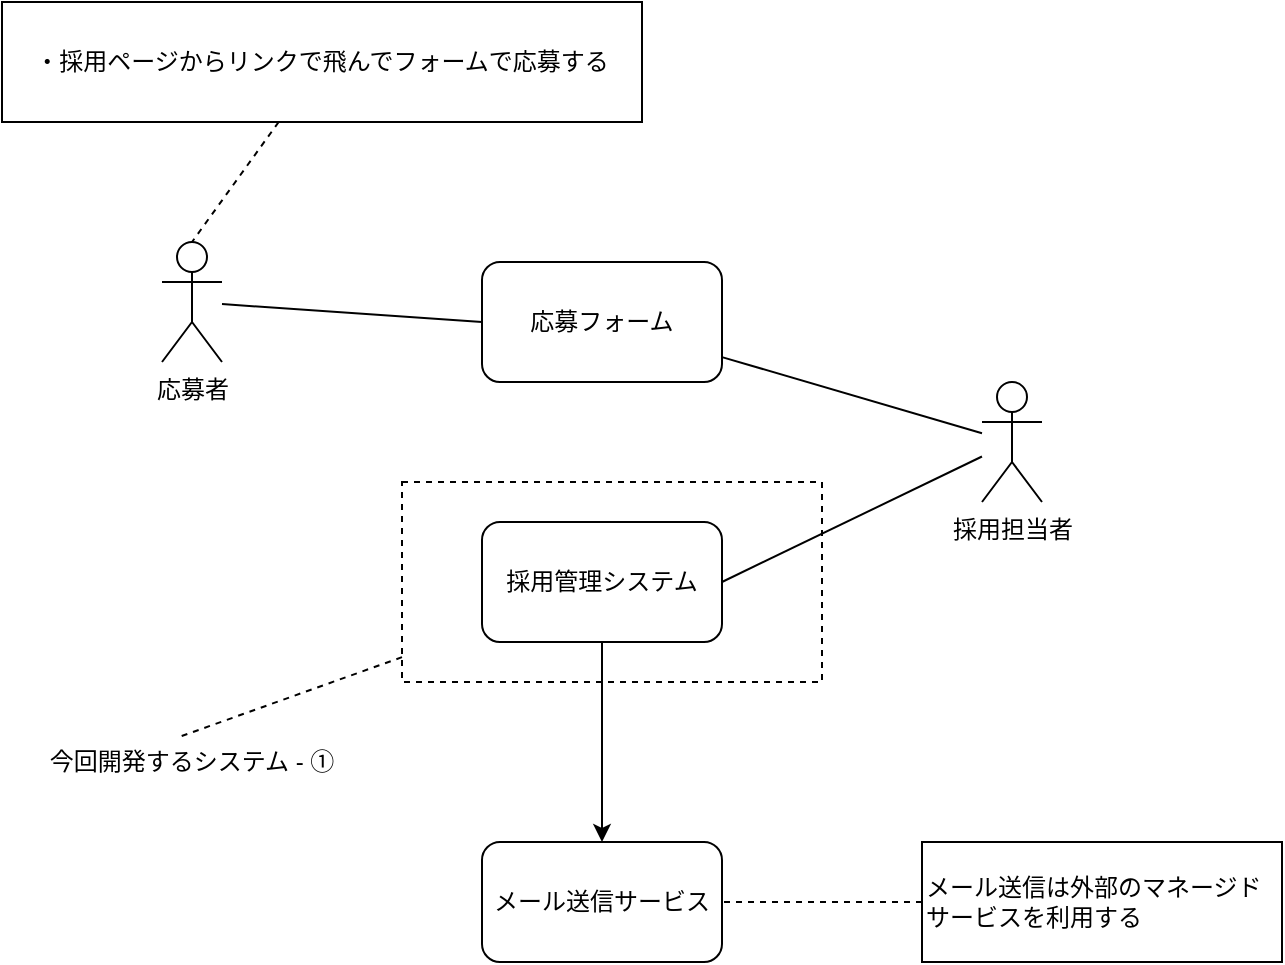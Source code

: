 <mxfile version="14.7.4" type="embed"><diagram id="23iRSUPoRavnBvh4doch" name="Page-1"><mxGraphModel dx="1055" dy="837" grid="1" gridSize="10" guides="1" tooltips="1" connect="1" arrows="1" fold="1" page="1" pageScale="1" pageWidth="827" pageHeight="1169" math="0" shadow="0"><root><mxCell id="0"/><mxCell id="1" parent="0"/><mxCell id="6" style="rounded=0;orthogonalLoop=1;jettySize=auto;html=1;entryX=0;entryY=0.5;entryDx=0;entryDy=0;endArrow=none;endFill=0;" parent="1" source="2" target="3" edge="1"><mxGeometry relative="1" as="geometry"/></mxCell><mxCell id="2" value="応募者" style="shape=umlActor;verticalLabelPosition=bottom;verticalAlign=top;html=1;outlineConnect=0;" parent="1" vertex="1"><mxGeometry x="130" y="240" width="30" height="60" as="geometry"/></mxCell><mxCell id="15" style="edgeStyle=none;rounded=0;orthogonalLoop=1;jettySize=auto;html=1;endArrow=none;endFill=0;" parent="1" source="3" target="12" edge="1"><mxGeometry relative="1" as="geometry"/></mxCell><mxCell id="3" value="応募フォーム" style="rounded=1;whiteSpace=wrap;html=1;" parent="1" vertex="1"><mxGeometry x="290" y="250" width="120" height="60" as="geometry"/></mxCell><mxCell id="19" style="edgeStyle=none;rounded=0;orthogonalLoop=1;jettySize=auto;html=1;entryX=1;entryY=0.5;entryDx=0;entryDy=0;endArrow=none;endFill=0;" parent="1" source="12" target="18" edge="1"><mxGeometry relative="1" as="geometry"/></mxCell><mxCell id="12" value="採用担当者" style="shape=umlActor;verticalLabelPosition=bottom;verticalAlign=top;html=1;outlineConnect=0;" parent="1" vertex="1"><mxGeometry x="540" y="310" width="30" height="60" as="geometry"/></mxCell><mxCell id="17" style="edgeStyle=none;rounded=0;orthogonalLoop=1;jettySize=auto;html=1;entryX=0.5;entryY=0;entryDx=0;entryDy=0;entryPerimeter=0;endArrow=none;endFill=0;dashed=1;" parent="1" source="16" target="2" edge="1"><mxGeometry relative="1" as="geometry"/></mxCell><mxCell id="16" value="・採用ページからリンクで飛んでフォームで応募する" style="rounded=0;whiteSpace=wrap;html=1;" parent="1" vertex="1"><mxGeometry x="50" y="120" width="320" height="60" as="geometry"/></mxCell><mxCell id="23" style="edgeStyle=none;rounded=0;orthogonalLoop=1;jettySize=auto;html=1;endArrow=classic;endFill=1;" parent="1" source="18" target="20" edge="1"><mxGeometry relative="1" as="geometry"/></mxCell><mxCell id="18" value="採用管理システム" style="rounded=1;whiteSpace=wrap;html=1;" parent="1" vertex="1"><mxGeometry x="290" y="380" width="120" height="60" as="geometry"/></mxCell><mxCell id="20" value="メール送信サービス" style="rounded=1;whiteSpace=wrap;html=1;" parent="1" vertex="1"><mxGeometry x="290" y="540" width="120" height="60" as="geometry"/></mxCell><mxCell id="22" style="edgeStyle=none;rounded=0;orthogonalLoop=1;jettySize=auto;html=1;entryX=1;entryY=0.5;entryDx=0;entryDy=0;endArrow=none;endFill=0;dashed=1;" parent="1" source="21" target="20" edge="1"><mxGeometry relative="1" as="geometry"/></mxCell><mxCell id="21" value="&lt;span&gt;メール送信は外部のマネージドサービスを利用する&lt;/span&gt;" style="rounded=0;whiteSpace=wrap;html=1;align=left;" parent="1" vertex="1"><mxGeometry x="510" y="540" width="180" height="60" as="geometry"/></mxCell><mxCell id="27" style="edgeStyle=none;rounded=0;orthogonalLoop=1;jettySize=auto;html=1;entryX=0.461;entryY=-0.13;entryDx=0;entryDy=0;entryPerimeter=0;endArrow=none;endFill=0;dashed=1;" parent="1" source="24" target="26" edge="1"><mxGeometry relative="1" as="geometry"/></mxCell><mxCell id="24" value="" style="rounded=0;whiteSpace=wrap;html=1;fillColor=none;dashed=1;" parent="1" vertex="1"><mxGeometry x="250" y="360" width="210" height="100" as="geometry"/></mxCell><mxCell id="26" value="今回開発するシステム - ①" style="text;html=1;strokeColor=none;fillColor=none;align=center;verticalAlign=middle;whiteSpace=wrap;rounded=0;" parent="1" vertex="1"><mxGeometry x="65" y="490" width="160" height="20" as="geometry"/></mxCell></root></mxGraphModel></diagram></mxfile>